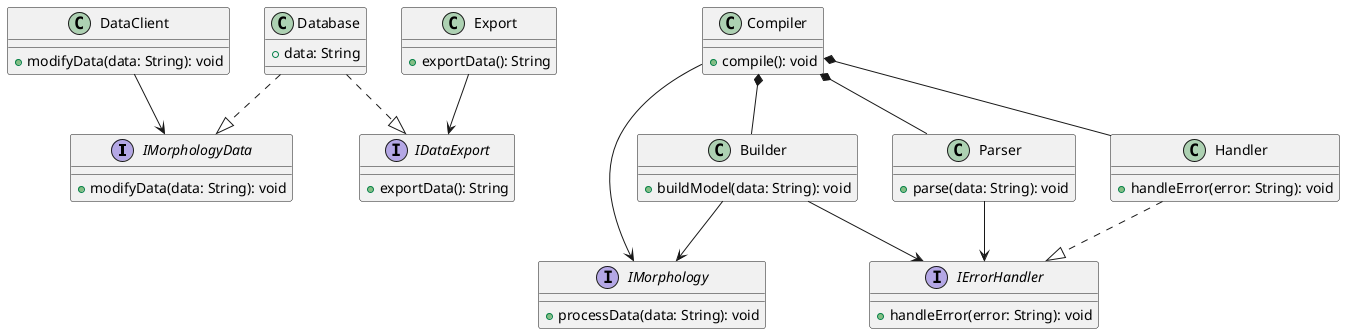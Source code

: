 @startuml

' Диаграмма классов
interface IMorphologyData {
    +modifyData(data: String): void
}

interface IDataExport {
    +exportData(): String
}

interface IMorphology {
    +processData(data: String): void
}

interface IErrorHandler {
    +handleError(error: String): void
}

class Database {
    +data: String
}
Database ..|> IMorphologyData
Database ..|> IDataExport

class DataClient {
    +modifyData(data: String): void
}
DataClient --> IMorphologyData

class Export {
    +exportData(): String
}
Export --> IDataExport

class Compiler {
    +compile(): void
}
Compiler --> IMorphology

class Parser {
    +parse(data: String): void
}
Parser --> IErrorHandler

class Handler {
    +handleError(error: String): void
}
Handler ..|> IErrorHandler

class Builder {
    +buildModel(data: String): void
}
Builder --> IErrorHandler
Builder --> IMorphology

Compiler *-- Parser
Compiler *-- Handler
Compiler *-- Builder
@enduml
